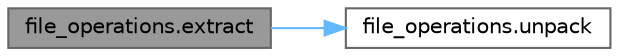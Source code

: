 digraph "file_operations.extract"
{
 // LATEX_PDF_SIZE
  bgcolor="transparent";
  edge [fontname=Helvetica,fontsize=10,labelfontname=Helvetica,labelfontsize=10];
  node [fontname=Helvetica,fontsize=10,shape=box,height=0.2,width=0.4];
  rankdir="LR";
  Node1 [label="file_operations.extract",height=0.2,width=0.4,color="gray40", fillcolor="grey60", style="filled", fontcolor="black",tooltip=" "];
  Node1 -> Node2 [color="steelblue1",style="solid"];
  Node2 [label="file_operations.unpack",height=0.2,width=0.4,color="grey40", fillcolor="white", style="filled",URL="$d9/d8d/namespacefile__operations.html#aa0282ee2aa6f3008a170c6b1d32409bc",tooltip=" "];
}
